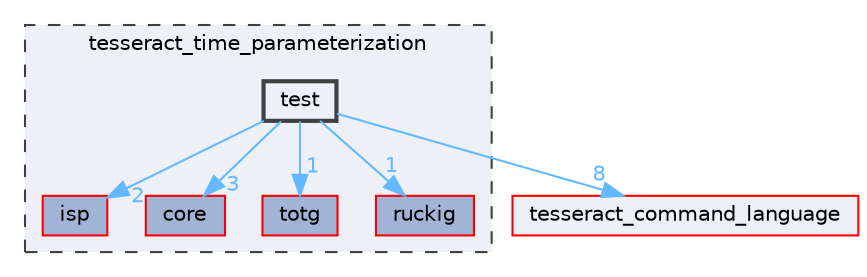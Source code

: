 digraph "tesseract_time_parameterization/test"
{
 // LATEX_PDF_SIZE
  bgcolor="transparent";
  edge [fontname=Helvetica,fontsize=10,labelfontname=Helvetica,labelfontsize=10];
  node [fontname=Helvetica,fontsize=10,shape=box,height=0.2,width=0.4];
  compound=true
  subgraph clusterdir_d95fa72e1f80b7ab426a2222fe7ccfd9 {
    graph [ bgcolor="#edf0f7", pencolor="grey25", label="tesseract_time_parameterization", fontname=Helvetica,fontsize=10 style="filled,dashed", URL="dir_d95fa72e1f80b7ab426a2222fe7ccfd9.html",tooltip=""]
  dir_131fec00122d666ec2b3e04ed848643d [label="isp", fillcolor="#a2b4d6", color="red", style="filled", URL="dir_131fec00122d666ec2b3e04ed848643d.html",tooltip=""];
  dir_68e56e9c09e14b8e1bac5d9210612b17 [label="core", fillcolor="#a2b4d6", color="red", style="filled", URL="dir_68e56e9c09e14b8e1bac5d9210612b17.html",tooltip=""];
  dir_8830b9631d65195a2fcf8cb3fc407bbd [label="totg", fillcolor="#a2b4d6", color="red", style="filled", URL="dir_8830b9631d65195a2fcf8cb3fc407bbd.html",tooltip=""];
  dir_b5dec49cbc3c5e6b4a812335a7961697 [label="ruckig", fillcolor="#a2b4d6", color="red", style="filled", URL="dir_b5dec49cbc3c5e6b4a812335a7961697.html",tooltip=""];
  dir_0235a5905e3faa34c4f0569c0b73336d [label="test", fillcolor="#edf0f7", color="grey25", style="filled,bold", URL="dir_0235a5905e3faa34c4f0569c0b73336d.html",tooltip=""];
  }
  dir_fa47c2fa9b13a12fc195f1b83854b816 [label="tesseract_command_language", fillcolor="#edf0f7", color="red", style="filled", URL="dir_fa47c2fa9b13a12fc195f1b83854b816.html",tooltip=""];
  dir_0235a5905e3faa34c4f0569c0b73336d->dir_131fec00122d666ec2b3e04ed848643d [headlabel="2", labeldistance=1.5 headhref="dir_000081_000022.html" color="steelblue1" fontcolor="steelblue1"];
  dir_0235a5905e3faa34c4f0569c0b73336d->dir_68e56e9c09e14b8e1bac5d9210612b17 [headlabel="3", labeldistance=1.5 headhref="dir_000081_000003.html" color="steelblue1" fontcolor="steelblue1"];
  dir_0235a5905e3faa34c4f0569c0b73336d->dir_8830b9631d65195a2fcf8cb3fc407bbd [headlabel="1", labeldistance=1.5 headhref="dir_000081_000082.html" color="steelblue1" fontcolor="steelblue1"];
  dir_0235a5905e3faa34c4f0569c0b73336d->dir_b5dec49cbc3c5e6b4a812335a7961697 [headlabel="1", labeldistance=1.5 headhref="dir_000081_000042.html" color="steelblue1" fontcolor="steelblue1"];
  dir_0235a5905e3faa34c4f0569c0b73336d->dir_fa47c2fa9b13a12fc195f1b83854b816 [headlabel="8", labeldistance=1.5 headhref="dir_000081_000060.html" color="steelblue1" fontcolor="steelblue1"];
}
